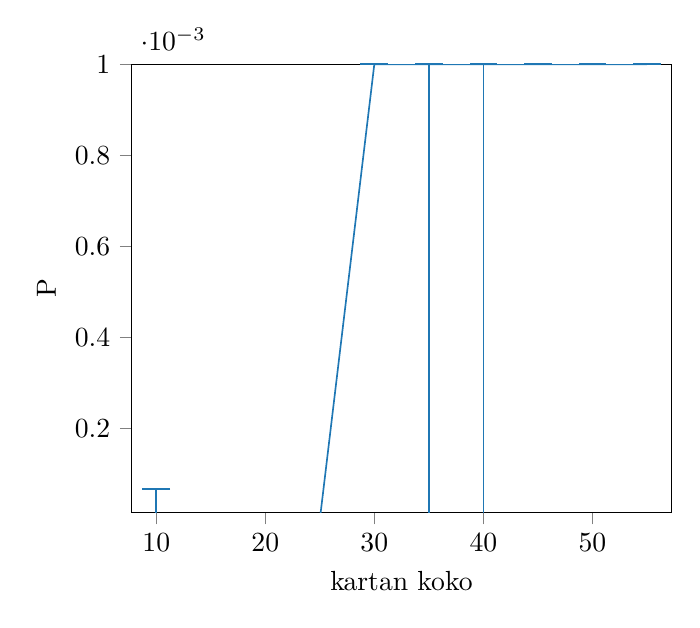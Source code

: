 % This file was created by matplotlib2tikz v0.6.14.
\begin{tikzpicture}

\definecolor{color0}{rgb}{0.122,0.467,0.706}

\begin{axis}[
xlabel={kartan koko},
ylabel={P},
xmin=7.75, xmax=57.25,
ymin=1.572e-05, ymax=0.001,
tick align=outside,
tick pos=left,
x grid style={lightgray!92.026!black},
y grid style={lightgray!92.026!black}
]
\path [draw=color0, semithick] (axis cs:10,6.793e-05)
--(axis cs:10,0.0);

\path [draw=color0, semithick] (axis cs:15,0.0)
--(axis cs:15,0.0);

\path [draw=color0, semithick] (axis cs:20,0.0)
--(axis cs:20,0.0);

\path [draw=color0, semithick] (axis cs:25,0.0)
--(axis cs:25,0.0);

\path [draw=color0, semithick] (axis cs:30,0.001)
--(axis cs:30,0.001);

\path [draw=color0, semithick] (axis cs:35,0.0)
--(axis cs:35,0.001);

\path [draw=color0, semithick] (axis cs:40,0.0)
--(axis cs:40,0.001);

\path [draw=color0, semithick] (axis cs:45,0.001)
--(axis cs:45,0.001);

\path [draw=color0, semithick] (axis cs:50,0.001)
--(axis cs:50,0.001);

\path [draw=color0, semithick] (axis cs:55,0.001)
--(axis cs:55,0.001);

\addplot [semithick, color0, mark=-, mark size=5, mark options={solid}, only marks, forget plot]
table {%
10 6.793e-05
15 0.0
20 0.0
25 0.0
30 0.001
35 0.0
40 0.0
45 0.001
50 0.001
55 0.001
};
\addplot [semithick, color0, mark=-, mark size=5, mark options={solid}, only marks, forget plot]
table {%
10 0.0
15 0.0
20 0.0
25 0.0
30 0.001
35 0.001
40 0.001
45 0.001
50 0.001
55 0.001
};
\addplot [semithick, color0, forget plot]
table {%
10 0.0
15 0.0
20 0.0
25 0.0
30 0.001
35 0.001
40 0.001
45 0.001
50 0.001
55 0.001
};
\end{axis}

\end{tikzpicture}